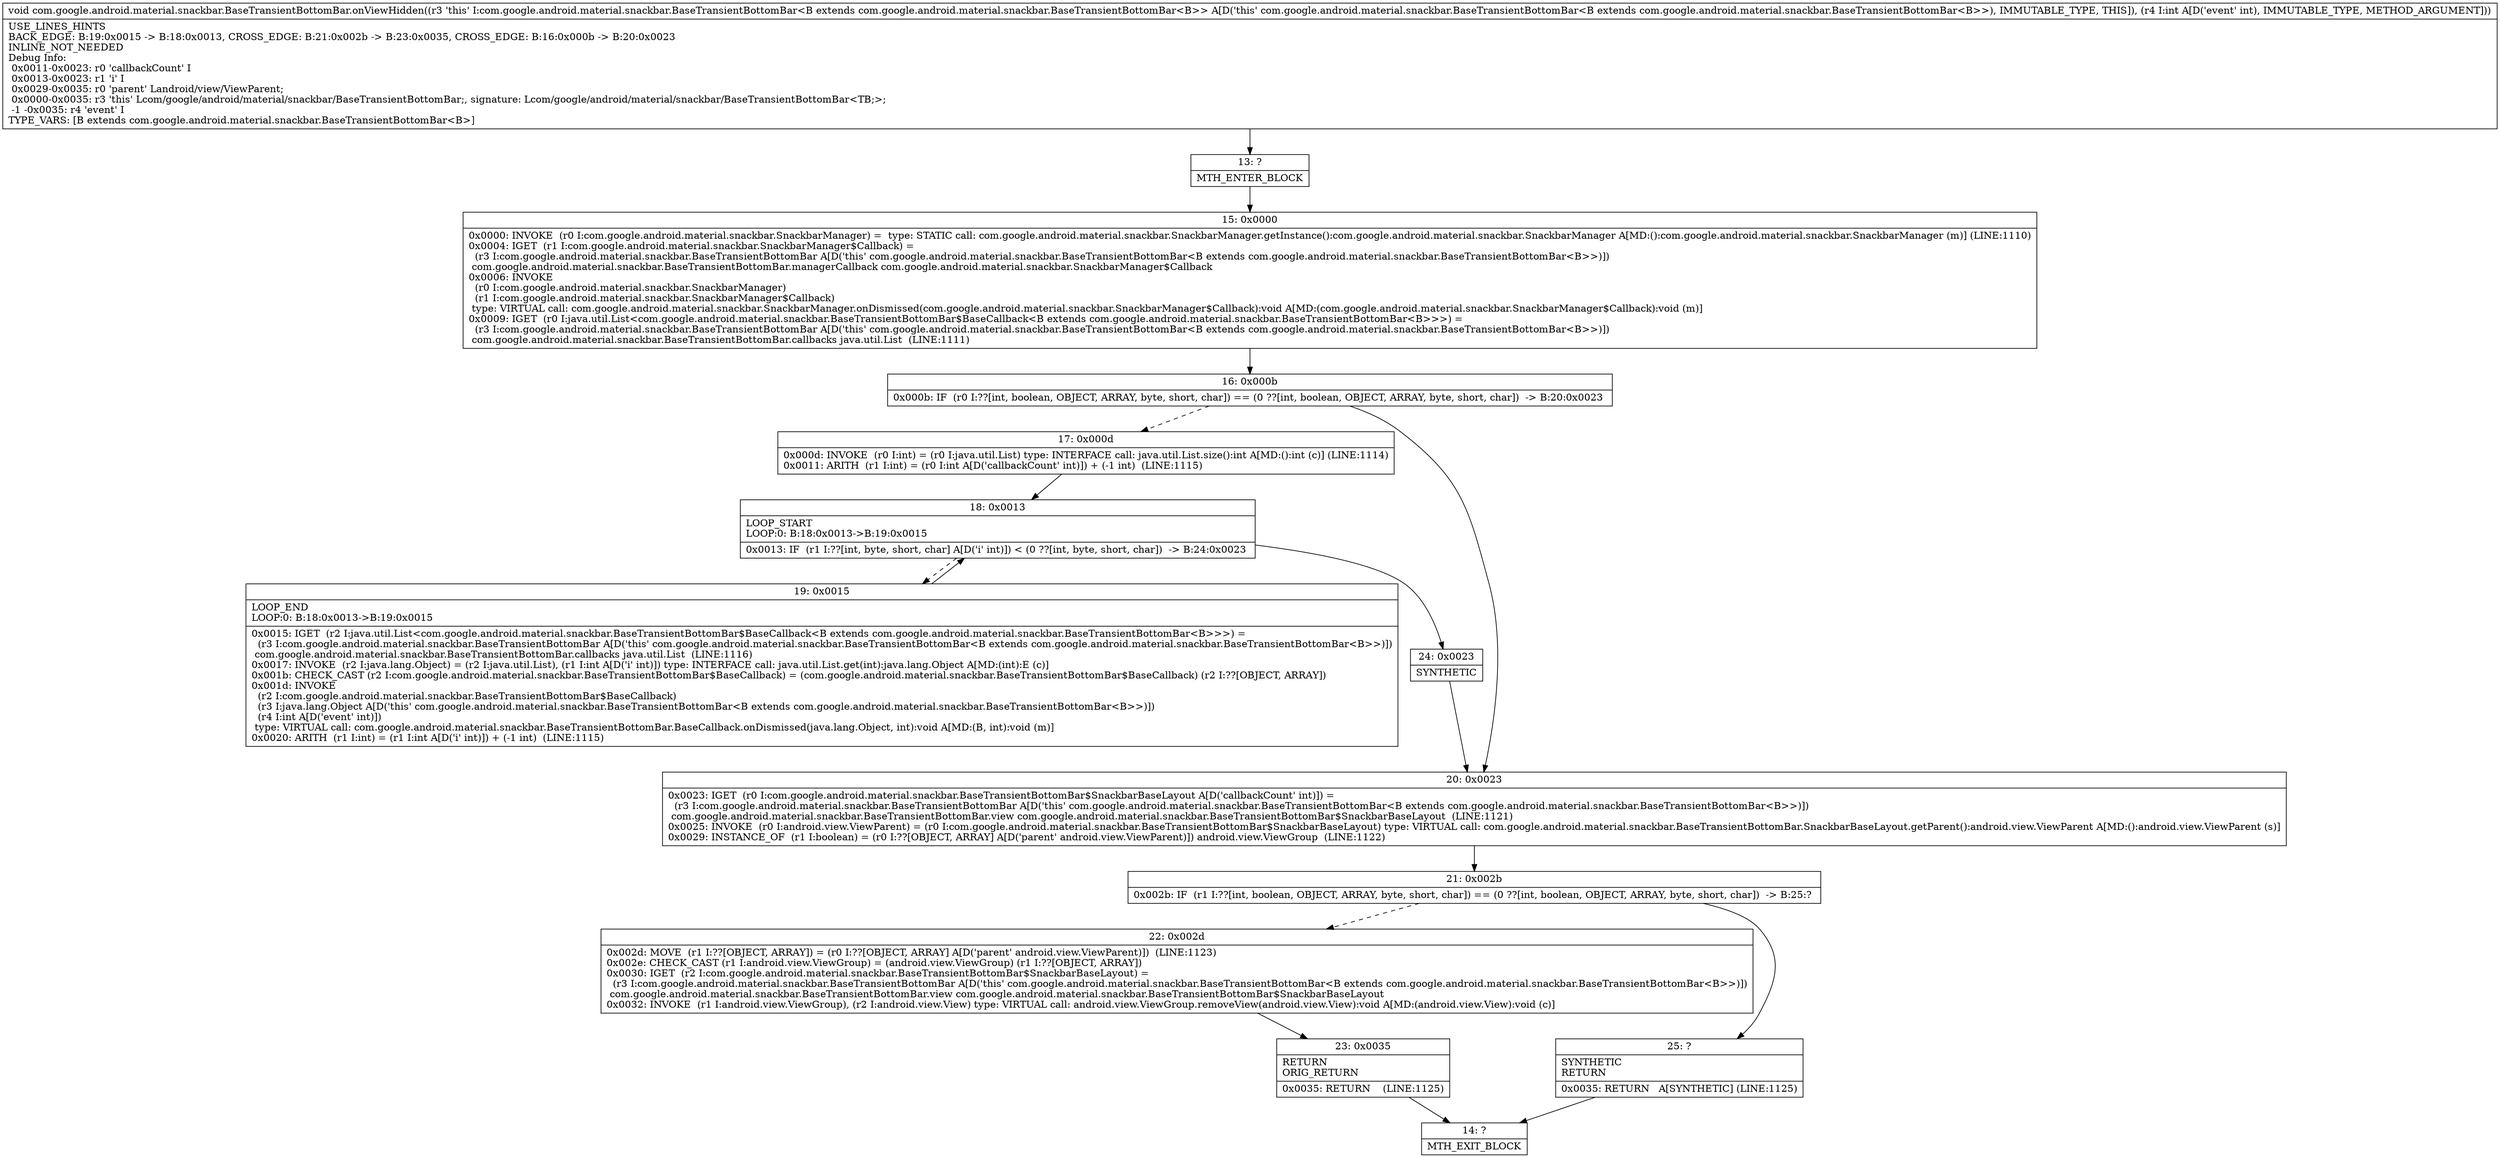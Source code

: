 digraph "CFG forcom.google.android.material.snackbar.BaseTransientBottomBar.onViewHidden(I)V" {
Node_13 [shape=record,label="{13\:\ ?|MTH_ENTER_BLOCK\l}"];
Node_15 [shape=record,label="{15\:\ 0x0000|0x0000: INVOKE  (r0 I:com.google.android.material.snackbar.SnackbarManager) =  type: STATIC call: com.google.android.material.snackbar.SnackbarManager.getInstance():com.google.android.material.snackbar.SnackbarManager A[MD:():com.google.android.material.snackbar.SnackbarManager (m)] (LINE:1110)\l0x0004: IGET  (r1 I:com.google.android.material.snackbar.SnackbarManager$Callback) = \l  (r3 I:com.google.android.material.snackbar.BaseTransientBottomBar A[D('this' com.google.android.material.snackbar.BaseTransientBottomBar\<B extends com.google.android.material.snackbar.BaseTransientBottomBar\<B\>\>)])\l com.google.android.material.snackbar.BaseTransientBottomBar.managerCallback com.google.android.material.snackbar.SnackbarManager$Callback \l0x0006: INVOKE  \l  (r0 I:com.google.android.material.snackbar.SnackbarManager)\l  (r1 I:com.google.android.material.snackbar.SnackbarManager$Callback)\l type: VIRTUAL call: com.google.android.material.snackbar.SnackbarManager.onDismissed(com.google.android.material.snackbar.SnackbarManager$Callback):void A[MD:(com.google.android.material.snackbar.SnackbarManager$Callback):void (m)]\l0x0009: IGET  (r0 I:java.util.List\<com.google.android.material.snackbar.BaseTransientBottomBar$BaseCallback\<B extends com.google.android.material.snackbar.BaseTransientBottomBar\<B\>\>\>) = \l  (r3 I:com.google.android.material.snackbar.BaseTransientBottomBar A[D('this' com.google.android.material.snackbar.BaseTransientBottomBar\<B extends com.google.android.material.snackbar.BaseTransientBottomBar\<B\>\>)])\l com.google.android.material.snackbar.BaseTransientBottomBar.callbacks java.util.List  (LINE:1111)\l}"];
Node_16 [shape=record,label="{16\:\ 0x000b|0x000b: IF  (r0 I:??[int, boolean, OBJECT, ARRAY, byte, short, char]) == (0 ??[int, boolean, OBJECT, ARRAY, byte, short, char])  \-\> B:20:0x0023 \l}"];
Node_17 [shape=record,label="{17\:\ 0x000d|0x000d: INVOKE  (r0 I:int) = (r0 I:java.util.List) type: INTERFACE call: java.util.List.size():int A[MD:():int (c)] (LINE:1114)\l0x0011: ARITH  (r1 I:int) = (r0 I:int A[D('callbackCount' int)]) + (\-1 int)  (LINE:1115)\l}"];
Node_18 [shape=record,label="{18\:\ 0x0013|LOOP_START\lLOOP:0: B:18:0x0013\-\>B:19:0x0015\l|0x0013: IF  (r1 I:??[int, byte, short, char] A[D('i' int)]) \< (0 ??[int, byte, short, char])  \-\> B:24:0x0023 \l}"];
Node_19 [shape=record,label="{19\:\ 0x0015|LOOP_END\lLOOP:0: B:18:0x0013\-\>B:19:0x0015\l|0x0015: IGET  (r2 I:java.util.List\<com.google.android.material.snackbar.BaseTransientBottomBar$BaseCallback\<B extends com.google.android.material.snackbar.BaseTransientBottomBar\<B\>\>\>) = \l  (r3 I:com.google.android.material.snackbar.BaseTransientBottomBar A[D('this' com.google.android.material.snackbar.BaseTransientBottomBar\<B extends com.google.android.material.snackbar.BaseTransientBottomBar\<B\>\>)])\l com.google.android.material.snackbar.BaseTransientBottomBar.callbacks java.util.List  (LINE:1116)\l0x0017: INVOKE  (r2 I:java.lang.Object) = (r2 I:java.util.List), (r1 I:int A[D('i' int)]) type: INTERFACE call: java.util.List.get(int):java.lang.Object A[MD:(int):E (c)]\l0x001b: CHECK_CAST (r2 I:com.google.android.material.snackbar.BaseTransientBottomBar$BaseCallback) = (com.google.android.material.snackbar.BaseTransientBottomBar$BaseCallback) (r2 I:??[OBJECT, ARRAY]) \l0x001d: INVOKE  \l  (r2 I:com.google.android.material.snackbar.BaseTransientBottomBar$BaseCallback)\l  (r3 I:java.lang.Object A[D('this' com.google.android.material.snackbar.BaseTransientBottomBar\<B extends com.google.android.material.snackbar.BaseTransientBottomBar\<B\>\>)])\l  (r4 I:int A[D('event' int)])\l type: VIRTUAL call: com.google.android.material.snackbar.BaseTransientBottomBar.BaseCallback.onDismissed(java.lang.Object, int):void A[MD:(B, int):void (m)]\l0x0020: ARITH  (r1 I:int) = (r1 I:int A[D('i' int)]) + (\-1 int)  (LINE:1115)\l}"];
Node_24 [shape=record,label="{24\:\ 0x0023|SYNTHETIC\l}"];
Node_20 [shape=record,label="{20\:\ 0x0023|0x0023: IGET  (r0 I:com.google.android.material.snackbar.BaseTransientBottomBar$SnackbarBaseLayout A[D('callbackCount' int)]) = \l  (r3 I:com.google.android.material.snackbar.BaseTransientBottomBar A[D('this' com.google.android.material.snackbar.BaseTransientBottomBar\<B extends com.google.android.material.snackbar.BaseTransientBottomBar\<B\>\>)])\l com.google.android.material.snackbar.BaseTransientBottomBar.view com.google.android.material.snackbar.BaseTransientBottomBar$SnackbarBaseLayout  (LINE:1121)\l0x0025: INVOKE  (r0 I:android.view.ViewParent) = (r0 I:com.google.android.material.snackbar.BaseTransientBottomBar$SnackbarBaseLayout) type: VIRTUAL call: com.google.android.material.snackbar.BaseTransientBottomBar.SnackbarBaseLayout.getParent():android.view.ViewParent A[MD:():android.view.ViewParent (s)]\l0x0029: INSTANCE_OF  (r1 I:boolean) = (r0 I:??[OBJECT, ARRAY] A[D('parent' android.view.ViewParent)]) android.view.ViewGroup  (LINE:1122)\l}"];
Node_21 [shape=record,label="{21\:\ 0x002b|0x002b: IF  (r1 I:??[int, boolean, OBJECT, ARRAY, byte, short, char]) == (0 ??[int, boolean, OBJECT, ARRAY, byte, short, char])  \-\> B:25:? \l}"];
Node_22 [shape=record,label="{22\:\ 0x002d|0x002d: MOVE  (r1 I:??[OBJECT, ARRAY]) = (r0 I:??[OBJECT, ARRAY] A[D('parent' android.view.ViewParent)])  (LINE:1123)\l0x002e: CHECK_CAST (r1 I:android.view.ViewGroup) = (android.view.ViewGroup) (r1 I:??[OBJECT, ARRAY]) \l0x0030: IGET  (r2 I:com.google.android.material.snackbar.BaseTransientBottomBar$SnackbarBaseLayout) = \l  (r3 I:com.google.android.material.snackbar.BaseTransientBottomBar A[D('this' com.google.android.material.snackbar.BaseTransientBottomBar\<B extends com.google.android.material.snackbar.BaseTransientBottomBar\<B\>\>)])\l com.google.android.material.snackbar.BaseTransientBottomBar.view com.google.android.material.snackbar.BaseTransientBottomBar$SnackbarBaseLayout \l0x0032: INVOKE  (r1 I:android.view.ViewGroup), (r2 I:android.view.View) type: VIRTUAL call: android.view.ViewGroup.removeView(android.view.View):void A[MD:(android.view.View):void (c)]\l}"];
Node_23 [shape=record,label="{23\:\ 0x0035|RETURN\lORIG_RETURN\l|0x0035: RETURN    (LINE:1125)\l}"];
Node_14 [shape=record,label="{14\:\ ?|MTH_EXIT_BLOCK\l}"];
Node_25 [shape=record,label="{25\:\ ?|SYNTHETIC\lRETURN\l|0x0035: RETURN   A[SYNTHETIC] (LINE:1125)\l}"];
MethodNode[shape=record,label="{void com.google.android.material.snackbar.BaseTransientBottomBar.onViewHidden((r3 'this' I:com.google.android.material.snackbar.BaseTransientBottomBar\<B extends com.google.android.material.snackbar.BaseTransientBottomBar\<B\>\> A[D('this' com.google.android.material.snackbar.BaseTransientBottomBar\<B extends com.google.android.material.snackbar.BaseTransientBottomBar\<B\>\>), IMMUTABLE_TYPE, THIS]), (r4 I:int A[D('event' int), IMMUTABLE_TYPE, METHOD_ARGUMENT]))  | USE_LINES_HINTS\lBACK_EDGE: B:19:0x0015 \-\> B:18:0x0013, CROSS_EDGE: B:21:0x002b \-\> B:23:0x0035, CROSS_EDGE: B:16:0x000b \-\> B:20:0x0023\lINLINE_NOT_NEEDED\lDebug Info:\l  0x0011\-0x0023: r0 'callbackCount' I\l  0x0013\-0x0023: r1 'i' I\l  0x0029\-0x0035: r0 'parent' Landroid\/view\/ViewParent;\l  0x0000\-0x0035: r3 'this' Lcom\/google\/android\/material\/snackbar\/BaseTransientBottomBar;, signature: Lcom\/google\/android\/material\/snackbar\/BaseTransientBottomBar\<TB;\>;\l  \-1 \-0x0035: r4 'event' I\lTYPE_VARS: [B extends com.google.android.material.snackbar.BaseTransientBottomBar\<B\>]\l}"];
MethodNode -> Node_13;Node_13 -> Node_15;
Node_15 -> Node_16;
Node_16 -> Node_17[style=dashed];
Node_16 -> Node_20;
Node_17 -> Node_18;
Node_18 -> Node_19[style=dashed];
Node_18 -> Node_24;
Node_19 -> Node_18;
Node_24 -> Node_20;
Node_20 -> Node_21;
Node_21 -> Node_22[style=dashed];
Node_21 -> Node_25;
Node_22 -> Node_23;
Node_23 -> Node_14;
Node_25 -> Node_14;
}

